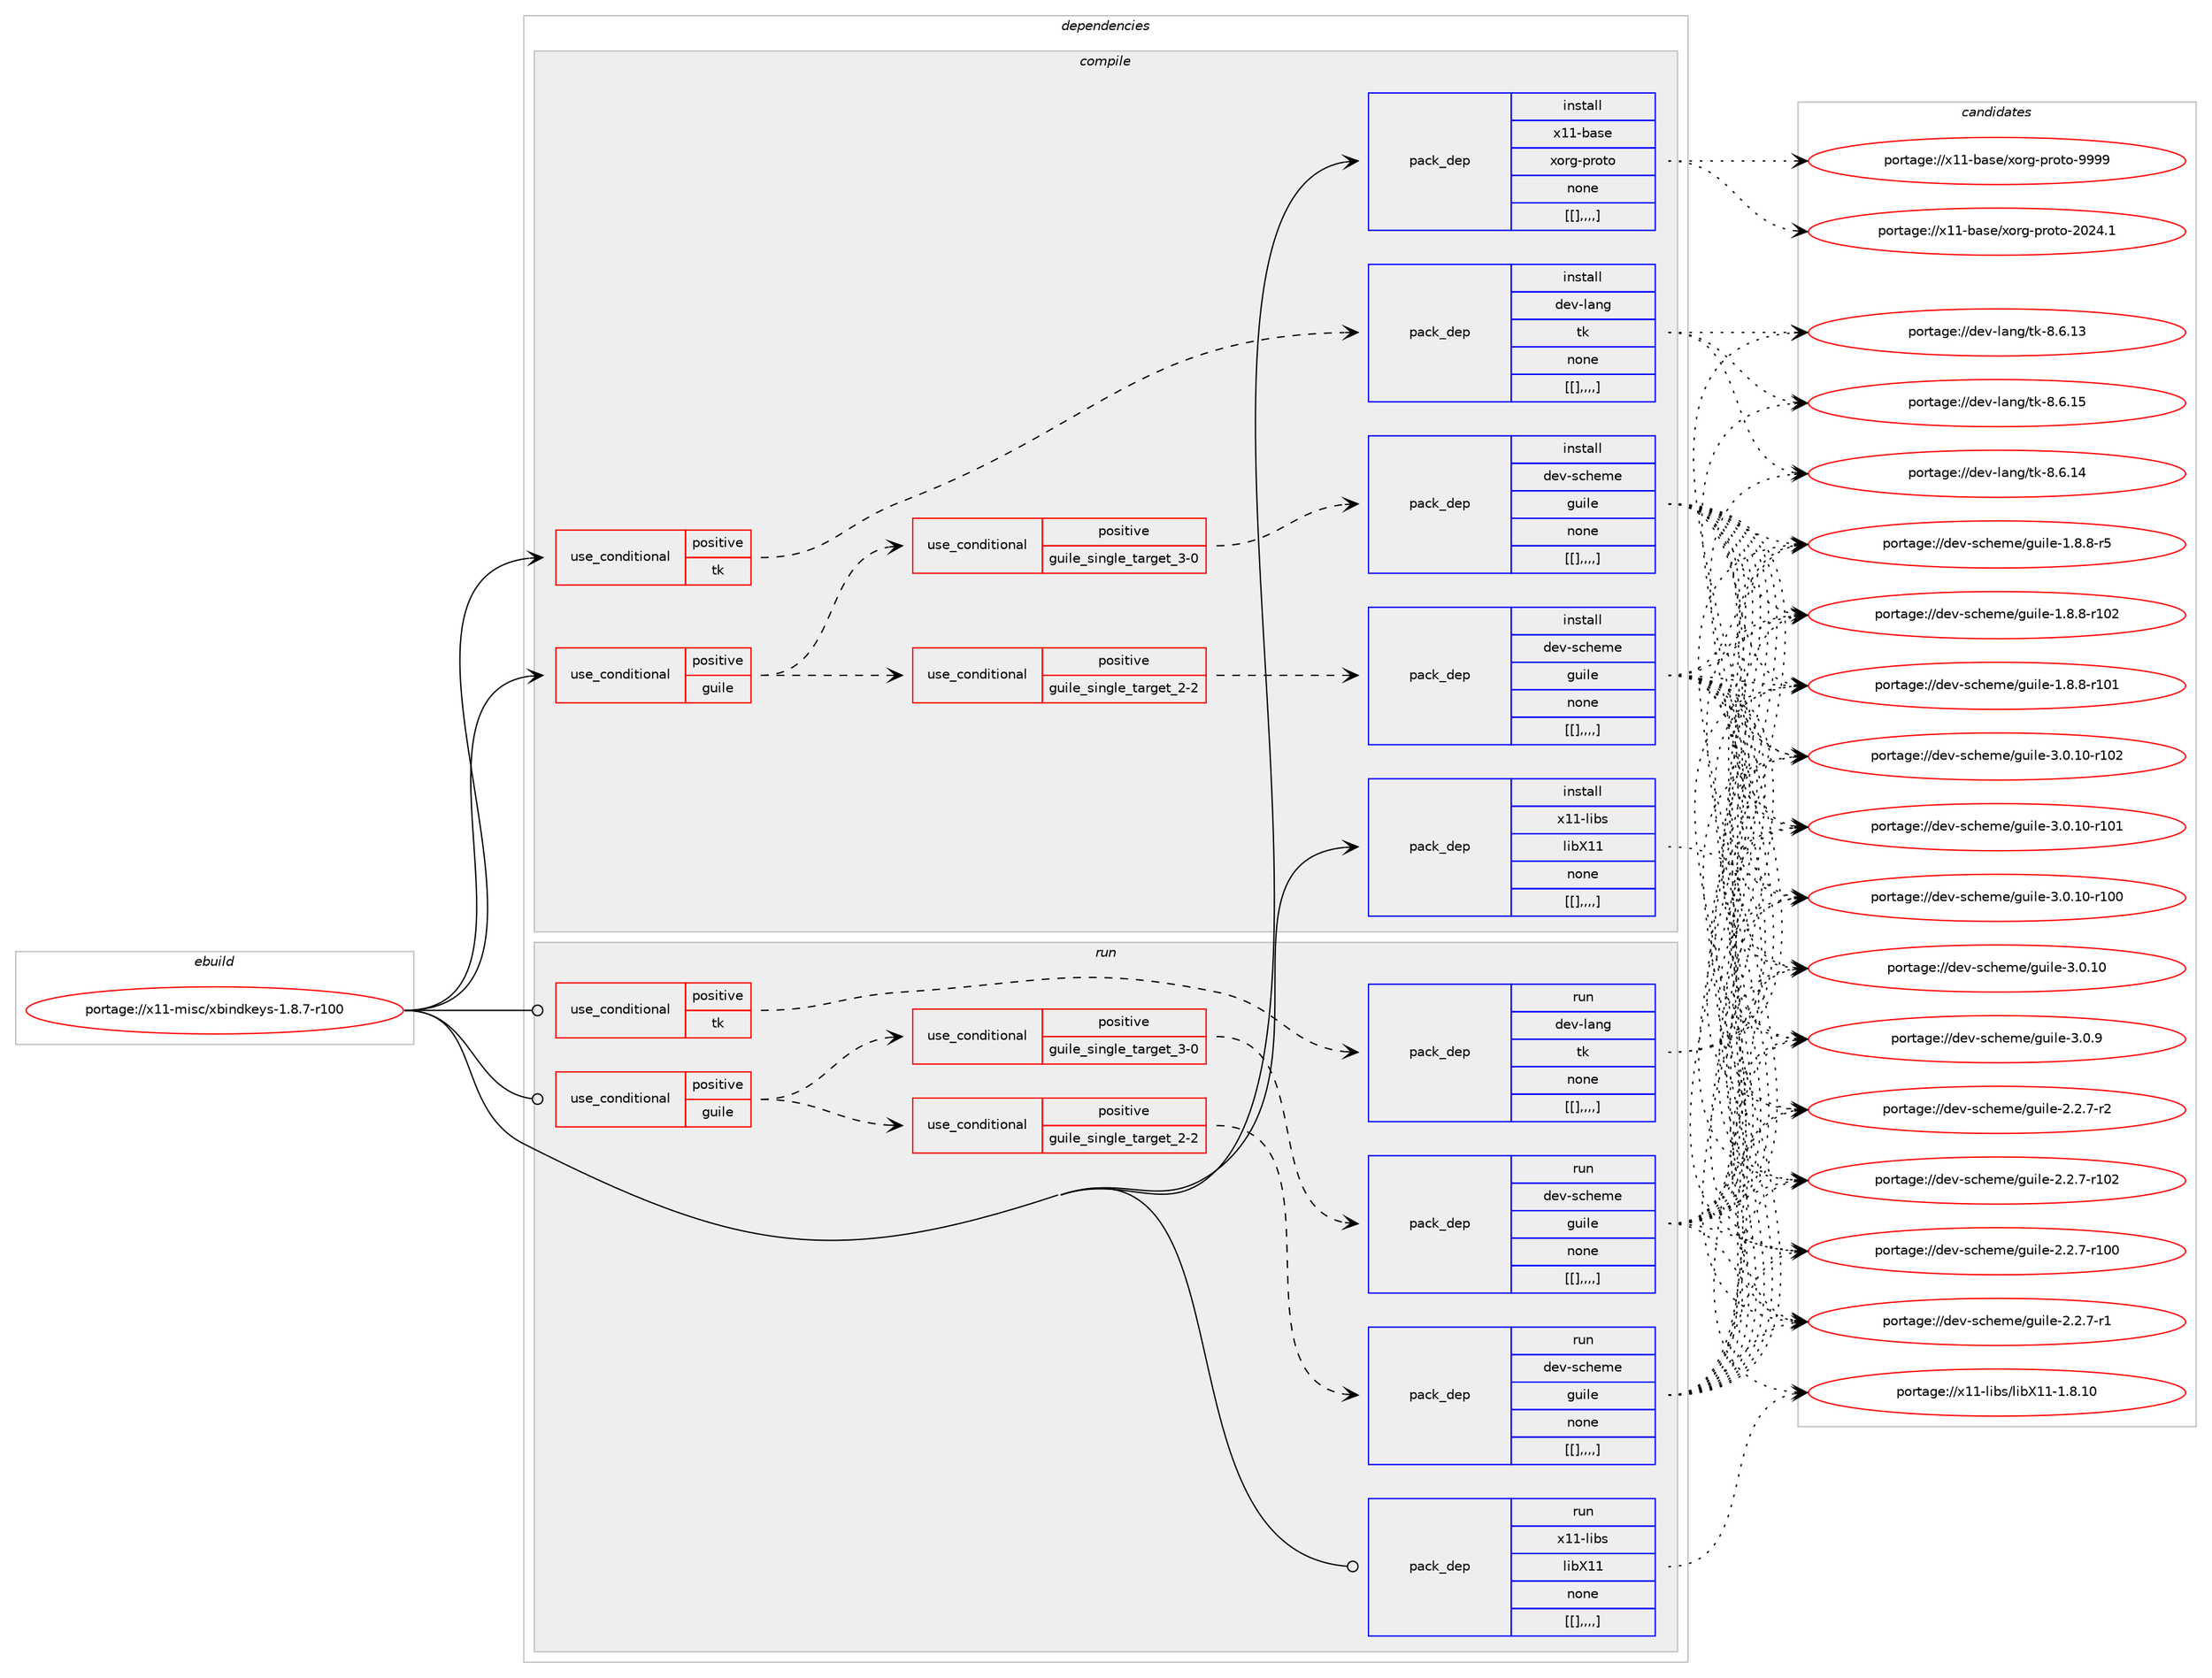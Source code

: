 digraph prolog {

# *************
# Graph options
# *************

newrank=true;
concentrate=true;
compound=true;
graph [rankdir=LR,fontname=Helvetica,fontsize=10,ranksep=1.5];#, ranksep=2.5, nodesep=0.2];
edge  [arrowhead=vee];
node  [fontname=Helvetica,fontsize=10];

# **********
# The ebuild
# **********

subgraph cluster_leftcol {
color=gray;
label=<<i>ebuild</i>>;
id [label="portage://x11-misc/xbindkeys-1.8.7-r100", color=red, width=4, href="../x11-misc/xbindkeys-1.8.7-r100.svg"];
}

# ****************
# The dependencies
# ****************

subgraph cluster_midcol {
color=gray;
label=<<i>dependencies</i>>;
subgraph cluster_compile {
fillcolor="#eeeeee";
style=filled;
label=<<i>compile</i>>;
subgraph cond129884 {
dependency487784 [label=<<TABLE BORDER="0" CELLBORDER="1" CELLSPACING="0" CELLPADDING="4"><TR><TD ROWSPAN="3" CELLPADDING="10">use_conditional</TD></TR><TR><TD>positive</TD></TR><TR><TD>guile</TD></TR></TABLE>>, shape=none, color=red];
subgraph cond129898 {
dependency487876 [label=<<TABLE BORDER="0" CELLBORDER="1" CELLSPACING="0" CELLPADDING="4"><TR><TD ROWSPAN="3" CELLPADDING="10">use_conditional</TD></TR><TR><TD>positive</TD></TR><TR><TD>guile_single_target_2-2</TD></TR></TABLE>>, shape=none, color=red];
subgraph pack354313 {
dependency487895 [label=<<TABLE BORDER="0" CELLBORDER="1" CELLSPACING="0" CELLPADDING="4" WIDTH="220"><TR><TD ROWSPAN="6" CELLPADDING="30">pack_dep</TD></TR><TR><TD WIDTH="110">install</TD></TR><TR><TD>dev-scheme</TD></TR><TR><TD>guile</TD></TR><TR><TD>none</TD></TR><TR><TD>[[],,,,]</TD></TR></TABLE>>, shape=none, color=blue];
}
dependency487876:e -> dependency487895:w [weight=20,style="dashed",arrowhead="vee"];
}
dependency487784:e -> dependency487876:w [weight=20,style="dashed",arrowhead="vee"];
subgraph cond129906 {
dependency487951 [label=<<TABLE BORDER="0" CELLBORDER="1" CELLSPACING="0" CELLPADDING="4"><TR><TD ROWSPAN="3" CELLPADDING="10">use_conditional</TD></TR><TR><TD>positive</TD></TR><TR><TD>guile_single_target_3-0</TD></TR></TABLE>>, shape=none, color=red];
subgraph pack354411 {
dependency487986 [label=<<TABLE BORDER="0" CELLBORDER="1" CELLSPACING="0" CELLPADDING="4" WIDTH="220"><TR><TD ROWSPAN="6" CELLPADDING="30">pack_dep</TD></TR><TR><TD WIDTH="110">install</TD></TR><TR><TD>dev-scheme</TD></TR><TR><TD>guile</TD></TR><TR><TD>none</TD></TR><TR><TD>[[],,,,]</TD></TR></TABLE>>, shape=none, color=blue];
}
dependency487951:e -> dependency487986:w [weight=20,style="dashed",arrowhead="vee"];
}
dependency487784:e -> dependency487951:w [weight=20,style="dashed",arrowhead="vee"];
}
id:e -> dependency487784:w [weight=20,style="solid",arrowhead="vee"];
subgraph cond129918 {
dependency487990 [label=<<TABLE BORDER="0" CELLBORDER="1" CELLSPACING="0" CELLPADDING="4"><TR><TD ROWSPAN="3" CELLPADDING="10">use_conditional</TD></TR><TR><TD>positive</TD></TR><TR><TD>tk</TD></TR></TABLE>>, shape=none, color=red];
subgraph pack354416 {
dependency488010 [label=<<TABLE BORDER="0" CELLBORDER="1" CELLSPACING="0" CELLPADDING="4" WIDTH="220"><TR><TD ROWSPAN="6" CELLPADDING="30">pack_dep</TD></TR><TR><TD WIDTH="110">install</TD></TR><TR><TD>dev-lang</TD></TR><TR><TD>tk</TD></TR><TR><TD>none</TD></TR><TR><TD>[[],,,,]</TD></TR></TABLE>>, shape=none, color=blue];
}
dependency487990:e -> dependency488010:w [weight=20,style="dashed",arrowhead="vee"];
}
id:e -> dependency487990:w [weight=20,style="solid",arrowhead="vee"];
subgraph pack354428 {
dependency488015 [label=<<TABLE BORDER="0" CELLBORDER="1" CELLSPACING="0" CELLPADDING="4" WIDTH="220"><TR><TD ROWSPAN="6" CELLPADDING="30">pack_dep</TD></TR><TR><TD WIDTH="110">install</TD></TR><TR><TD>x11-base</TD></TR><TR><TD>xorg-proto</TD></TR><TR><TD>none</TD></TR><TR><TD>[[],,,,]</TD></TR></TABLE>>, shape=none, color=blue];
}
id:e -> dependency488015:w [weight=20,style="solid",arrowhead="vee"];
subgraph pack354431 {
dependency488042 [label=<<TABLE BORDER="0" CELLBORDER="1" CELLSPACING="0" CELLPADDING="4" WIDTH="220"><TR><TD ROWSPAN="6" CELLPADDING="30">pack_dep</TD></TR><TR><TD WIDTH="110">install</TD></TR><TR><TD>x11-libs</TD></TR><TR><TD>libX11</TD></TR><TR><TD>none</TD></TR><TR><TD>[[],,,,]</TD></TR></TABLE>>, shape=none, color=blue];
}
id:e -> dependency488042:w [weight=20,style="solid",arrowhead="vee"];
}
subgraph cluster_compileandrun {
fillcolor="#eeeeee";
style=filled;
label=<<i>compile and run</i>>;
}
subgraph cluster_run {
fillcolor="#eeeeee";
style=filled;
label=<<i>run</i>>;
subgraph cond129930 {
dependency488100 [label=<<TABLE BORDER="0" CELLBORDER="1" CELLSPACING="0" CELLPADDING="4"><TR><TD ROWSPAN="3" CELLPADDING="10">use_conditional</TD></TR><TR><TD>positive</TD></TR><TR><TD>guile</TD></TR></TABLE>>, shape=none, color=red];
subgraph cond129936 {
dependency488136 [label=<<TABLE BORDER="0" CELLBORDER="1" CELLSPACING="0" CELLPADDING="4"><TR><TD ROWSPAN="3" CELLPADDING="10">use_conditional</TD></TR><TR><TD>positive</TD></TR><TR><TD>guile_single_target_2-2</TD></TR></TABLE>>, shape=none, color=red];
subgraph pack354537 {
dependency488172 [label=<<TABLE BORDER="0" CELLBORDER="1" CELLSPACING="0" CELLPADDING="4" WIDTH="220"><TR><TD ROWSPAN="6" CELLPADDING="30">pack_dep</TD></TR><TR><TD WIDTH="110">run</TD></TR><TR><TD>dev-scheme</TD></TR><TR><TD>guile</TD></TR><TR><TD>none</TD></TR><TR><TD>[[],,,,]</TD></TR></TABLE>>, shape=none, color=blue];
}
dependency488136:e -> dependency488172:w [weight=20,style="dashed",arrowhead="vee"];
}
dependency488100:e -> dependency488136:w [weight=20,style="dashed",arrowhead="vee"];
subgraph cond129951 {
dependency488208 [label=<<TABLE BORDER="0" CELLBORDER="1" CELLSPACING="0" CELLPADDING="4"><TR><TD ROWSPAN="3" CELLPADDING="10">use_conditional</TD></TR><TR><TD>positive</TD></TR><TR><TD>guile_single_target_3-0</TD></TR></TABLE>>, shape=none, color=red];
subgraph pack354609 {
dependency488246 [label=<<TABLE BORDER="0" CELLBORDER="1" CELLSPACING="0" CELLPADDING="4" WIDTH="220"><TR><TD ROWSPAN="6" CELLPADDING="30">pack_dep</TD></TR><TR><TD WIDTH="110">run</TD></TR><TR><TD>dev-scheme</TD></TR><TR><TD>guile</TD></TR><TR><TD>none</TD></TR><TR><TD>[[],,,,]</TD></TR></TABLE>>, shape=none, color=blue];
}
dependency488208:e -> dependency488246:w [weight=20,style="dashed",arrowhead="vee"];
}
dependency488100:e -> dependency488208:w [weight=20,style="dashed",arrowhead="vee"];
}
id:e -> dependency488100:w [weight=20,style="solid",arrowhead="odot"];
subgraph cond129956 {
dependency488351 [label=<<TABLE BORDER="0" CELLBORDER="1" CELLSPACING="0" CELLPADDING="4"><TR><TD ROWSPAN="3" CELLPADDING="10">use_conditional</TD></TR><TR><TD>positive</TD></TR><TR><TD>tk</TD></TR></TABLE>>, shape=none, color=red];
subgraph pack354722 {
dependency488379 [label=<<TABLE BORDER="0" CELLBORDER="1" CELLSPACING="0" CELLPADDING="4" WIDTH="220"><TR><TD ROWSPAN="6" CELLPADDING="30">pack_dep</TD></TR><TR><TD WIDTH="110">run</TD></TR><TR><TD>dev-lang</TD></TR><TR><TD>tk</TD></TR><TR><TD>none</TD></TR><TR><TD>[[],,,,]</TD></TR></TABLE>>, shape=none, color=blue];
}
dependency488351:e -> dependency488379:w [weight=20,style="dashed",arrowhead="vee"];
}
id:e -> dependency488351:w [weight=20,style="solid",arrowhead="odot"];
subgraph pack354736 {
dependency488398 [label=<<TABLE BORDER="0" CELLBORDER="1" CELLSPACING="0" CELLPADDING="4" WIDTH="220"><TR><TD ROWSPAN="6" CELLPADDING="30">pack_dep</TD></TR><TR><TD WIDTH="110">run</TD></TR><TR><TD>x11-libs</TD></TR><TR><TD>libX11</TD></TR><TR><TD>none</TD></TR><TR><TD>[[],,,,]</TD></TR></TABLE>>, shape=none, color=blue];
}
id:e -> dependency488398:w [weight=20,style="solid",arrowhead="odot"];
}
}

# **************
# The candidates
# **************

subgraph cluster_choices {
rank=same;
color=gray;
label=<<i>candidates</i>>;

subgraph choice354309 {
color=black;
nodesep=1;
choice1001011184511599104101109101471031171051081014551464846494845114494850 [label="portage://dev-scheme/guile-3.0.10-r102", color=red, width=4,href="../dev-scheme/guile-3.0.10-r102.svg"];
choice1001011184511599104101109101471031171051081014551464846494845114494849 [label="portage://dev-scheme/guile-3.0.10-r101", color=red, width=4,href="../dev-scheme/guile-3.0.10-r101.svg"];
choice1001011184511599104101109101471031171051081014551464846494845114494848 [label="portage://dev-scheme/guile-3.0.10-r100", color=red, width=4,href="../dev-scheme/guile-3.0.10-r100.svg"];
choice10010111845115991041011091014710311710510810145514648464948 [label="portage://dev-scheme/guile-3.0.10", color=red, width=4,href="../dev-scheme/guile-3.0.10.svg"];
choice100101118451159910410110910147103117105108101455146484657 [label="portage://dev-scheme/guile-3.0.9", color=red, width=4,href="../dev-scheme/guile-3.0.9.svg"];
choice1001011184511599104101109101471031171051081014550465046554511450 [label="portage://dev-scheme/guile-2.2.7-r2", color=red, width=4,href="../dev-scheme/guile-2.2.7-r2.svg"];
choice10010111845115991041011091014710311710510810145504650465545114494850 [label="portage://dev-scheme/guile-2.2.7-r102", color=red, width=4,href="../dev-scheme/guile-2.2.7-r102.svg"];
choice10010111845115991041011091014710311710510810145504650465545114494848 [label="portage://dev-scheme/guile-2.2.7-r100", color=red, width=4,href="../dev-scheme/guile-2.2.7-r100.svg"];
choice1001011184511599104101109101471031171051081014550465046554511449 [label="portage://dev-scheme/guile-2.2.7-r1", color=red, width=4,href="../dev-scheme/guile-2.2.7-r1.svg"];
choice1001011184511599104101109101471031171051081014549465646564511453 [label="portage://dev-scheme/guile-1.8.8-r5", color=red, width=4,href="../dev-scheme/guile-1.8.8-r5.svg"];
choice10010111845115991041011091014710311710510810145494656465645114494850 [label="portage://dev-scheme/guile-1.8.8-r102", color=red, width=4,href="../dev-scheme/guile-1.8.8-r102.svg"];
choice10010111845115991041011091014710311710510810145494656465645114494849 [label="portage://dev-scheme/guile-1.8.8-r101", color=red, width=4,href="../dev-scheme/guile-1.8.8-r101.svg"];
dependency487895:e -> choice1001011184511599104101109101471031171051081014551464846494845114494850:w [style=dotted,weight="100"];
dependency487895:e -> choice1001011184511599104101109101471031171051081014551464846494845114494849:w [style=dotted,weight="100"];
dependency487895:e -> choice1001011184511599104101109101471031171051081014551464846494845114494848:w [style=dotted,weight="100"];
dependency487895:e -> choice10010111845115991041011091014710311710510810145514648464948:w [style=dotted,weight="100"];
dependency487895:e -> choice100101118451159910410110910147103117105108101455146484657:w [style=dotted,weight="100"];
dependency487895:e -> choice1001011184511599104101109101471031171051081014550465046554511450:w [style=dotted,weight="100"];
dependency487895:e -> choice10010111845115991041011091014710311710510810145504650465545114494850:w [style=dotted,weight="100"];
dependency487895:e -> choice10010111845115991041011091014710311710510810145504650465545114494848:w [style=dotted,weight="100"];
dependency487895:e -> choice1001011184511599104101109101471031171051081014550465046554511449:w [style=dotted,weight="100"];
dependency487895:e -> choice1001011184511599104101109101471031171051081014549465646564511453:w [style=dotted,weight="100"];
dependency487895:e -> choice10010111845115991041011091014710311710510810145494656465645114494850:w [style=dotted,weight="100"];
dependency487895:e -> choice10010111845115991041011091014710311710510810145494656465645114494849:w [style=dotted,weight="100"];
}
subgraph choice354367 {
color=black;
nodesep=1;
choice1001011184511599104101109101471031171051081014551464846494845114494850 [label="portage://dev-scheme/guile-3.0.10-r102", color=red, width=4,href="../dev-scheme/guile-3.0.10-r102.svg"];
choice1001011184511599104101109101471031171051081014551464846494845114494849 [label="portage://dev-scheme/guile-3.0.10-r101", color=red, width=4,href="../dev-scheme/guile-3.0.10-r101.svg"];
choice1001011184511599104101109101471031171051081014551464846494845114494848 [label="portage://dev-scheme/guile-3.0.10-r100", color=red, width=4,href="../dev-scheme/guile-3.0.10-r100.svg"];
choice10010111845115991041011091014710311710510810145514648464948 [label="portage://dev-scheme/guile-3.0.10", color=red, width=4,href="../dev-scheme/guile-3.0.10.svg"];
choice100101118451159910410110910147103117105108101455146484657 [label="portage://dev-scheme/guile-3.0.9", color=red, width=4,href="../dev-scheme/guile-3.0.9.svg"];
choice1001011184511599104101109101471031171051081014550465046554511450 [label="portage://dev-scheme/guile-2.2.7-r2", color=red, width=4,href="../dev-scheme/guile-2.2.7-r2.svg"];
choice10010111845115991041011091014710311710510810145504650465545114494850 [label="portage://dev-scheme/guile-2.2.7-r102", color=red, width=4,href="../dev-scheme/guile-2.2.7-r102.svg"];
choice10010111845115991041011091014710311710510810145504650465545114494848 [label="portage://dev-scheme/guile-2.2.7-r100", color=red, width=4,href="../dev-scheme/guile-2.2.7-r100.svg"];
choice1001011184511599104101109101471031171051081014550465046554511449 [label="portage://dev-scheme/guile-2.2.7-r1", color=red, width=4,href="../dev-scheme/guile-2.2.7-r1.svg"];
choice1001011184511599104101109101471031171051081014549465646564511453 [label="portage://dev-scheme/guile-1.8.8-r5", color=red, width=4,href="../dev-scheme/guile-1.8.8-r5.svg"];
choice10010111845115991041011091014710311710510810145494656465645114494850 [label="portage://dev-scheme/guile-1.8.8-r102", color=red, width=4,href="../dev-scheme/guile-1.8.8-r102.svg"];
choice10010111845115991041011091014710311710510810145494656465645114494849 [label="portage://dev-scheme/guile-1.8.8-r101", color=red, width=4,href="../dev-scheme/guile-1.8.8-r101.svg"];
dependency487986:e -> choice1001011184511599104101109101471031171051081014551464846494845114494850:w [style=dotted,weight="100"];
dependency487986:e -> choice1001011184511599104101109101471031171051081014551464846494845114494849:w [style=dotted,weight="100"];
dependency487986:e -> choice1001011184511599104101109101471031171051081014551464846494845114494848:w [style=dotted,weight="100"];
dependency487986:e -> choice10010111845115991041011091014710311710510810145514648464948:w [style=dotted,weight="100"];
dependency487986:e -> choice100101118451159910410110910147103117105108101455146484657:w [style=dotted,weight="100"];
dependency487986:e -> choice1001011184511599104101109101471031171051081014550465046554511450:w [style=dotted,weight="100"];
dependency487986:e -> choice10010111845115991041011091014710311710510810145504650465545114494850:w [style=dotted,weight="100"];
dependency487986:e -> choice10010111845115991041011091014710311710510810145504650465545114494848:w [style=dotted,weight="100"];
dependency487986:e -> choice1001011184511599104101109101471031171051081014550465046554511449:w [style=dotted,weight="100"];
dependency487986:e -> choice1001011184511599104101109101471031171051081014549465646564511453:w [style=dotted,weight="100"];
dependency487986:e -> choice10010111845115991041011091014710311710510810145494656465645114494850:w [style=dotted,weight="100"];
dependency487986:e -> choice10010111845115991041011091014710311710510810145494656465645114494849:w [style=dotted,weight="100"];
}
subgraph choice354391 {
color=black;
nodesep=1;
choice10010111845108971101034711610745564654464953 [label="portage://dev-lang/tk-8.6.15", color=red, width=4,href="../dev-lang/tk-8.6.15.svg"];
choice10010111845108971101034711610745564654464952 [label="portage://dev-lang/tk-8.6.14", color=red, width=4,href="../dev-lang/tk-8.6.14.svg"];
choice10010111845108971101034711610745564654464951 [label="portage://dev-lang/tk-8.6.13", color=red, width=4,href="../dev-lang/tk-8.6.13.svg"];
dependency488010:e -> choice10010111845108971101034711610745564654464953:w [style=dotted,weight="100"];
dependency488010:e -> choice10010111845108971101034711610745564654464952:w [style=dotted,weight="100"];
dependency488010:e -> choice10010111845108971101034711610745564654464951:w [style=dotted,weight="100"];
}
subgraph choice354410 {
color=black;
nodesep=1;
choice120494945989711510147120111114103451121141111161114557575757 [label="portage://x11-base/xorg-proto-9999", color=red, width=4,href="../x11-base/xorg-proto-9999.svg"];
choice1204949459897115101471201111141034511211411111611145504850524649 [label="portage://x11-base/xorg-proto-2024.1", color=red, width=4,href="../x11-base/xorg-proto-2024.1.svg"];
dependency488015:e -> choice120494945989711510147120111114103451121141111161114557575757:w [style=dotted,weight="100"];
dependency488015:e -> choice1204949459897115101471201111141034511211411111611145504850524649:w [style=dotted,weight="100"];
}
subgraph choice354416 {
color=black;
nodesep=1;
choice12049494510810598115471081059888494945494656464948 [label="portage://x11-libs/libX11-1.8.10", color=red, width=4,href="../x11-libs/libX11-1.8.10.svg"];
dependency488042:e -> choice12049494510810598115471081059888494945494656464948:w [style=dotted,weight="100"];
}
subgraph choice354418 {
color=black;
nodesep=1;
choice1001011184511599104101109101471031171051081014551464846494845114494850 [label="portage://dev-scheme/guile-3.0.10-r102", color=red, width=4,href="../dev-scheme/guile-3.0.10-r102.svg"];
choice1001011184511599104101109101471031171051081014551464846494845114494849 [label="portage://dev-scheme/guile-3.0.10-r101", color=red, width=4,href="../dev-scheme/guile-3.0.10-r101.svg"];
choice1001011184511599104101109101471031171051081014551464846494845114494848 [label="portage://dev-scheme/guile-3.0.10-r100", color=red, width=4,href="../dev-scheme/guile-3.0.10-r100.svg"];
choice10010111845115991041011091014710311710510810145514648464948 [label="portage://dev-scheme/guile-3.0.10", color=red, width=4,href="../dev-scheme/guile-3.0.10.svg"];
choice100101118451159910410110910147103117105108101455146484657 [label="portage://dev-scheme/guile-3.0.9", color=red, width=4,href="../dev-scheme/guile-3.0.9.svg"];
choice1001011184511599104101109101471031171051081014550465046554511450 [label="portage://dev-scheme/guile-2.2.7-r2", color=red, width=4,href="../dev-scheme/guile-2.2.7-r2.svg"];
choice10010111845115991041011091014710311710510810145504650465545114494850 [label="portage://dev-scheme/guile-2.2.7-r102", color=red, width=4,href="../dev-scheme/guile-2.2.7-r102.svg"];
choice10010111845115991041011091014710311710510810145504650465545114494848 [label="portage://dev-scheme/guile-2.2.7-r100", color=red, width=4,href="../dev-scheme/guile-2.2.7-r100.svg"];
choice1001011184511599104101109101471031171051081014550465046554511449 [label="portage://dev-scheme/guile-2.2.7-r1", color=red, width=4,href="../dev-scheme/guile-2.2.7-r1.svg"];
choice1001011184511599104101109101471031171051081014549465646564511453 [label="portage://dev-scheme/guile-1.8.8-r5", color=red, width=4,href="../dev-scheme/guile-1.8.8-r5.svg"];
choice10010111845115991041011091014710311710510810145494656465645114494850 [label="portage://dev-scheme/guile-1.8.8-r102", color=red, width=4,href="../dev-scheme/guile-1.8.8-r102.svg"];
choice10010111845115991041011091014710311710510810145494656465645114494849 [label="portage://dev-scheme/guile-1.8.8-r101", color=red, width=4,href="../dev-scheme/guile-1.8.8-r101.svg"];
dependency488172:e -> choice1001011184511599104101109101471031171051081014551464846494845114494850:w [style=dotted,weight="100"];
dependency488172:e -> choice1001011184511599104101109101471031171051081014551464846494845114494849:w [style=dotted,weight="100"];
dependency488172:e -> choice1001011184511599104101109101471031171051081014551464846494845114494848:w [style=dotted,weight="100"];
dependency488172:e -> choice10010111845115991041011091014710311710510810145514648464948:w [style=dotted,weight="100"];
dependency488172:e -> choice100101118451159910410110910147103117105108101455146484657:w [style=dotted,weight="100"];
dependency488172:e -> choice1001011184511599104101109101471031171051081014550465046554511450:w [style=dotted,weight="100"];
dependency488172:e -> choice10010111845115991041011091014710311710510810145504650465545114494850:w [style=dotted,weight="100"];
dependency488172:e -> choice10010111845115991041011091014710311710510810145504650465545114494848:w [style=dotted,weight="100"];
dependency488172:e -> choice1001011184511599104101109101471031171051081014550465046554511449:w [style=dotted,weight="100"];
dependency488172:e -> choice1001011184511599104101109101471031171051081014549465646564511453:w [style=dotted,weight="100"];
dependency488172:e -> choice10010111845115991041011091014710311710510810145494656465645114494850:w [style=dotted,weight="100"];
dependency488172:e -> choice10010111845115991041011091014710311710510810145494656465645114494849:w [style=dotted,weight="100"];
}
subgraph choice354436 {
color=black;
nodesep=1;
choice1001011184511599104101109101471031171051081014551464846494845114494850 [label="portage://dev-scheme/guile-3.0.10-r102", color=red, width=4,href="../dev-scheme/guile-3.0.10-r102.svg"];
choice1001011184511599104101109101471031171051081014551464846494845114494849 [label="portage://dev-scheme/guile-3.0.10-r101", color=red, width=4,href="../dev-scheme/guile-3.0.10-r101.svg"];
choice1001011184511599104101109101471031171051081014551464846494845114494848 [label="portage://dev-scheme/guile-3.0.10-r100", color=red, width=4,href="../dev-scheme/guile-3.0.10-r100.svg"];
choice10010111845115991041011091014710311710510810145514648464948 [label="portage://dev-scheme/guile-3.0.10", color=red, width=4,href="../dev-scheme/guile-3.0.10.svg"];
choice100101118451159910410110910147103117105108101455146484657 [label="portage://dev-scheme/guile-3.0.9", color=red, width=4,href="../dev-scheme/guile-3.0.9.svg"];
choice1001011184511599104101109101471031171051081014550465046554511450 [label="portage://dev-scheme/guile-2.2.7-r2", color=red, width=4,href="../dev-scheme/guile-2.2.7-r2.svg"];
choice10010111845115991041011091014710311710510810145504650465545114494850 [label="portage://dev-scheme/guile-2.2.7-r102", color=red, width=4,href="../dev-scheme/guile-2.2.7-r102.svg"];
choice10010111845115991041011091014710311710510810145504650465545114494848 [label="portage://dev-scheme/guile-2.2.7-r100", color=red, width=4,href="../dev-scheme/guile-2.2.7-r100.svg"];
choice1001011184511599104101109101471031171051081014550465046554511449 [label="portage://dev-scheme/guile-2.2.7-r1", color=red, width=4,href="../dev-scheme/guile-2.2.7-r1.svg"];
choice1001011184511599104101109101471031171051081014549465646564511453 [label="portage://dev-scheme/guile-1.8.8-r5", color=red, width=4,href="../dev-scheme/guile-1.8.8-r5.svg"];
choice10010111845115991041011091014710311710510810145494656465645114494850 [label="portage://dev-scheme/guile-1.8.8-r102", color=red, width=4,href="../dev-scheme/guile-1.8.8-r102.svg"];
choice10010111845115991041011091014710311710510810145494656465645114494849 [label="portage://dev-scheme/guile-1.8.8-r101", color=red, width=4,href="../dev-scheme/guile-1.8.8-r101.svg"];
dependency488246:e -> choice1001011184511599104101109101471031171051081014551464846494845114494850:w [style=dotted,weight="100"];
dependency488246:e -> choice1001011184511599104101109101471031171051081014551464846494845114494849:w [style=dotted,weight="100"];
dependency488246:e -> choice1001011184511599104101109101471031171051081014551464846494845114494848:w [style=dotted,weight="100"];
dependency488246:e -> choice10010111845115991041011091014710311710510810145514648464948:w [style=dotted,weight="100"];
dependency488246:e -> choice100101118451159910410110910147103117105108101455146484657:w [style=dotted,weight="100"];
dependency488246:e -> choice1001011184511599104101109101471031171051081014550465046554511450:w [style=dotted,weight="100"];
dependency488246:e -> choice10010111845115991041011091014710311710510810145504650465545114494850:w [style=dotted,weight="100"];
dependency488246:e -> choice10010111845115991041011091014710311710510810145504650465545114494848:w [style=dotted,weight="100"];
dependency488246:e -> choice1001011184511599104101109101471031171051081014550465046554511449:w [style=dotted,weight="100"];
dependency488246:e -> choice1001011184511599104101109101471031171051081014549465646564511453:w [style=dotted,weight="100"];
dependency488246:e -> choice10010111845115991041011091014710311710510810145494656465645114494850:w [style=dotted,weight="100"];
dependency488246:e -> choice10010111845115991041011091014710311710510810145494656465645114494849:w [style=dotted,weight="100"];
}
subgraph choice354447 {
color=black;
nodesep=1;
choice10010111845108971101034711610745564654464953 [label="portage://dev-lang/tk-8.6.15", color=red, width=4,href="../dev-lang/tk-8.6.15.svg"];
choice10010111845108971101034711610745564654464952 [label="portage://dev-lang/tk-8.6.14", color=red, width=4,href="../dev-lang/tk-8.6.14.svg"];
choice10010111845108971101034711610745564654464951 [label="portage://dev-lang/tk-8.6.13", color=red, width=4,href="../dev-lang/tk-8.6.13.svg"];
dependency488379:e -> choice10010111845108971101034711610745564654464953:w [style=dotted,weight="100"];
dependency488379:e -> choice10010111845108971101034711610745564654464952:w [style=dotted,weight="100"];
dependency488379:e -> choice10010111845108971101034711610745564654464951:w [style=dotted,weight="100"];
}
subgraph choice354448 {
color=black;
nodesep=1;
choice12049494510810598115471081059888494945494656464948 [label="portage://x11-libs/libX11-1.8.10", color=red, width=4,href="../x11-libs/libX11-1.8.10.svg"];
dependency488398:e -> choice12049494510810598115471081059888494945494656464948:w [style=dotted,weight="100"];
}
}

}
